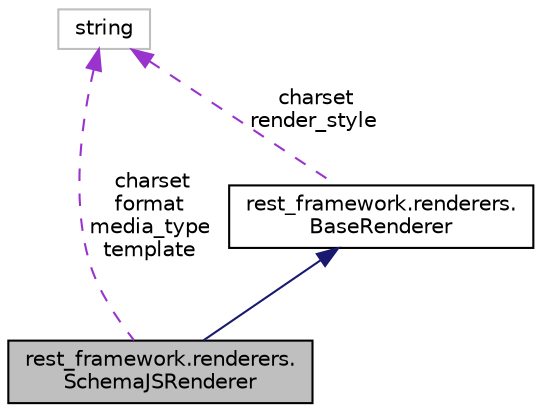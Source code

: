 digraph "rest_framework.renderers.SchemaJSRenderer"
{
 // LATEX_PDF_SIZE
  edge [fontname="Helvetica",fontsize="10",labelfontname="Helvetica",labelfontsize="10"];
  node [fontname="Helvetica",fontsize="10",shape=record];
  Node1 [label="rest_framework.renderers.\lSchemaJSRenderer",height=0.2,width=0.4,color="black", fillcolor="grey75", style="filled", fontcolor="black",tooltip=" "];
  Node2 -> Node1 [dir="back",color="midnightblue",fontsize="10",style="solid",fontname="Helvetica"];
  Node2 [label="rest_framework.renderers.\lBaseRenderer",height=0.2,width=0.4,color="black", fillcolor="white", style="filled",URL="$d3/dc5/classrest__framework_1_1renderers_1_1_base_renderer.html",tooltip=" "];
  Node3 -> Node2 [dir="back",color="darkorchid3",fontsize="10",style="dashed",label=" charset\nrender_style" ,fontname="Helvetica"];
  Node3 [label="string",height=0.2,width=0.4,color="grey75", fillcolor="white", style="filled",tooltip=" "];
  Node3 -> Node1 [dir="back",color="darkorchid3",fontsize="10",style="dashed",label=" charset\nformat\nmedia_type\ntemplate" ,fontname="Helvetica"];
}

